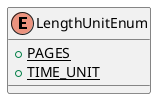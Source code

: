 @startuml

    enum LengthUnitEnum [[LengthUnitEnum.html]] {
        {static} +PAGES
        {static} +TIME_UNIT
    }

@enduml
